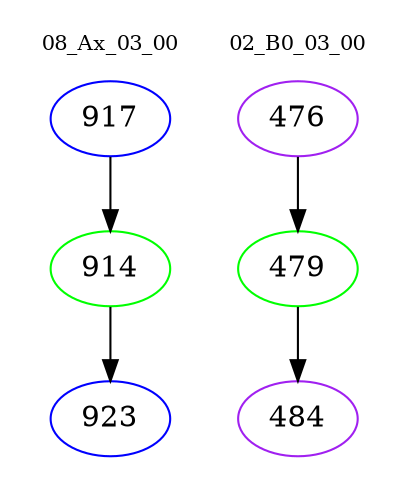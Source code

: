 digraph{
subgraph cluster_0 {
color = white
label = "08_Ax_03_00";
fontsize=10;
T0_917 [label="917", color="blue"]
T0_917 -> T0_914 [color="black"]
T0_914 [label="914", color="green"]
T0_914 -> T0_923 [color="black"]
T0_923 [label="923", color="blue"]
}
subgraph cluster_1 {
color = white
label = "02_B0_03_00";
fontsize=10;
T1_476 [label="476", color="purple"]
T1_476 -> T1_479 [color="black"]
T1_479 [label="479", color="green"]
T1_479 -> T1_484 [color="black"]
T1_484 [label="484", color="purple"]
}
}
